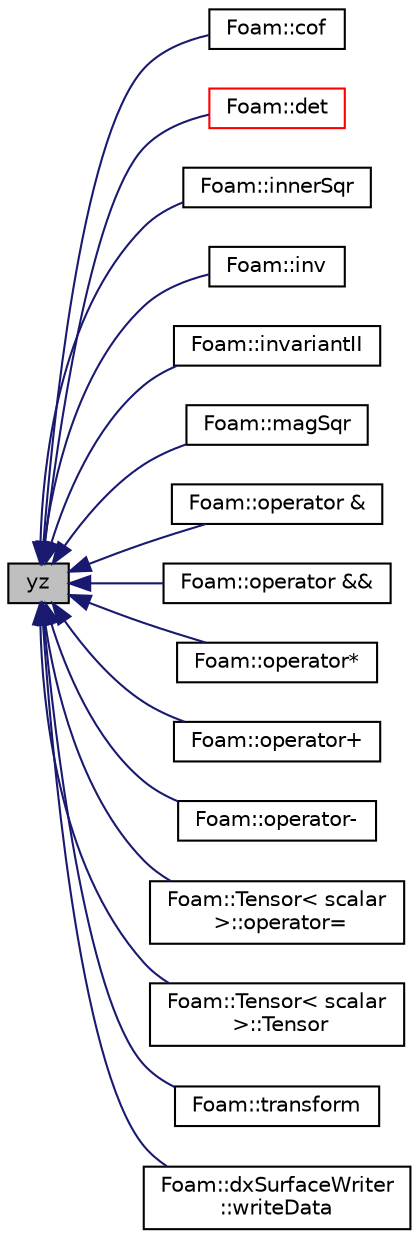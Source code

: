 digraph "yz"
{
  bgcolor="transparent";
  edge [fontname="Helvetica",fontsize="10",labelfontname="Helvetica",labelfontsize="10"];
  node [fontname="Helvetica",fontsize="10",shape=record];
  rankdir="LR";
  Node172 [label="yz",height=0.2,width=0.4,color="black", fillcolor="grey75", style="filled", fontcolor="black"];
  Node172 -> Node173 [dir="back",color="midnightblue",fontsize="10",style="solid",fontname="Helvetica"];
  Node173 [label="Foam::cof",height=0.2,width=0.4,color="black",URL="$a21851.html#aba11e623225195f0c7e66326ad667863",tooltip="Return the cofactor symmetric tensor of a symmetric tensor. "];
  Node172 -> Node174 [dir="back",color="midnightblue",fontsize="10",style="solid",fontname="Helvetica"];
  Node174 [label="Foam::det",height=0.2,width=0.4,color="red",URL="$a21851.html#a7a7d427803e13e2d25077375a0d8ee06",tooltip="Return the determinant of a symmetric tensor. "];
  Node172 -> Node177 [dir="back",color="midnightblue",fontsize="10",style="solid",fontname="Helvetica"];
  Node177 [label="Foam::innerSqr",height=0.2,width=0.4,color="black",URL="$a21851.html#af4ea737769ba0a1b12053a2c967e6402",tooltip="Inner-sqr of a symmetric tensor. "];
  Node172 -> Node178 [dir="back",color="midnightblue",fontsize="10",style="solid",fontname="Helvetica"];
  Node178 [label="Foam::inv",height=0.2,width=0.4,color="black",URL="$a21851.html#ac6cce89d9430d6a8a200c00aca98cb7c",tooltip="Return the inverse of a symmetric tensor give the determinant. "];
  Node172 -> Node179 [dir="back",color="midnightblue",fontsize="10",style="solid",fontname="Helvetica"];
  Node179 [label="Foam::invariantII",height=0.2,width=0.4,color="black",URL="$a21851.html#a9bcc9c04ae69d1aaf3371fd6393887e4",tooltip="Return the 2nd invariant of a symmetric tensor. "];
  Node172 -> Node180 [dir="back",color="midnightblue",fontsize="10",style="solid",fontname="Helvetica"];
  Node180 [label="Foam::magSqr",height=0.2,width=0.4,color="black",URL="$a21851.html#ab396daf9c75d7e637299970b85d46699"];
  Node172 -> Node181 [dir="back",color="midnightblue",fontsize="10",style="solid",fontname="Helvetica"];
  Node181 [label="Foam::operator &",height=0.2,width=0.4,color="black",URL="$a21851.html#a9850d19d9e51704761075694164dacbc",tooltip="Inner-product between two symmetric tensors. "];
  Node172 -> Node182 [dir="back",color="midnightblue",fontsize="10",style="solid",fontname="Helvetica"];
  Node182 [label="Foam::operator &&",height=0.2,width=0.4,color="black",URL="$a21851.html#affc36a37666281f483f45aa2723da375",tooltip="Double-dot-product between a symmetric tensor and a symmetric tensor. "];
  Node172 -> Node183 [dir="back",color="midnightblue",fontsize="10",style="solid",fontname="Helvetica"];
  Node183 [label="Foam::operator*",height=0.2,width=0.4,color="black",URL="$a21851.html#ab06add5d4ff3c6d00b2e036f5cc90eaa",tooltip="Hodge Dual operator (tensor -> vector) "];
  Node172 -> Node184 [dir="back",color="midnightblue",fontsize="10",style="solid",fontname="Helvetica"];
  Node184 [label="Foam::operator+",height=0.2,width=0.4,color="black",URL="$a21851.html#a6cb3dc56c718ed391b74d817f8d49367"];
  Node172 -> Node185 [dir="back",color="midnightblue",fontsize="10",style="solid",fontname="Helvetica"];
  Node185 [label="Foam::operator-",height=0.2,width=0.4,color="black",URL="$a21851.html#a98d691ddfb52c15ee9e02a863709f7b2"];
  Node172 -> Node186 [dir="back",color="midnightblue",fontsize="10",style="solid",fontname="Helvetica"];
  Node186 [label="Foam::Tensor\< scalar\l \>::operator=",height=0.2,width=0.4,color="black",URL="$a28789.html#a524fa973dba20cdfa6bc3be3195494a1",tooltip="Assign to a SymmTensor. "];
  Node172 -> Node187 [dir="back",color="midnightblue",fontsize="10",style="solid",fontname="Helvetica"];
  Node187 [label="Foam::Tensor\< scalar\l \>::Tensor",height=0.2,width=0.4,color="black",URL="$a28789.html#a7334545f6b9895a242bca7a95a928276",tooltip="Construct given SymmTensor. "];
  Node172 -> Node188 [dir="back",color="midnightblue",fontsize="10",style="solid",fontname="Helvetica"];
  Node188 [label="Foam::transform",height=0.2,width=0.4,color="black",URL="$a21851.html#a2398526b38a4e70fd5c67cbfd9139fc0"];
  Node172 -> Node189 [dir="back",color="midnightblue",fontsize="10",style="solid",fontname="Helvetica"];
  Node189 [label="Foam::dxSurfaceWriter\l::writeData",height=0.2,width=0.4,color="black",URL="$a30685.html#acb257dd0f2e708e03f47a7aeb42021ed"];
}
